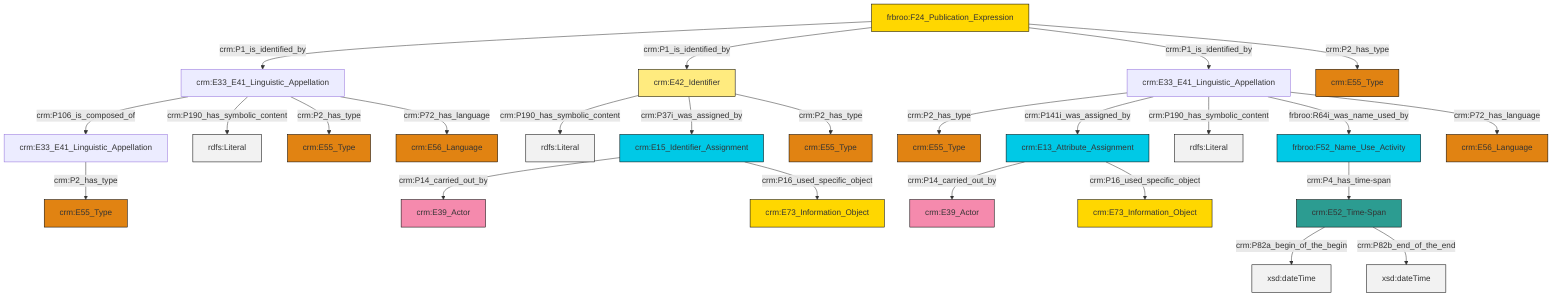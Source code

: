 graph TD
classDef Literal fill:#f2f2f2,stroke:#000000;
classDef CRM_Entity fill:#FFFFFF,stroke:#000000;
classDef Temporal_Entity fill:#00C9E6, stroke:#000000;
classDef Type fill:#E18312, stroke:#000000;
classDef Time-Span fill:#2C9C91, stroke:#000000;
classDef Appellation fill:#FFEB7F, stroke:#000000;
classDef Place fill:#008836, stroke:#000000;
classDef Persistent_Item fill:#B266B2, stroke:#000000;
classDef Conceptual_Object fill:#FFD700, stroke:#000000;
classDef Physical_Thing fill:#D2B48C, stroke:#000000;
classDef Actor fill:#f58aad, stroke:#000000;
classDef PC_Classes fill:#4ce600, stroke:#000000;
classDef Multi fill:#cccccc,stroke:#000000;

4["crm:E33_E41_Linguistic_Appellation"]:::Default -->|crm:P2_has_type| 5["crm:E55_Type"]:::Type
6["crm:E13_Attribute_Assignment"]:::Temporal_Entity -->|crm:P14_carried_out_by| 7["crm:E39_Actor"]:::Actor
9["crm:E33_E41_Linguistic_Appellation"]:::Default -->|crm:P2_has_type| 10["crm:E55_Type"]:::Type
11["crm:E33_E41_Linguistic_Appellation"]:::Default -->|crm:P106_is_composed_of| 4["crm:E33_E41_Linguistic_Appellation"]:::Default
11["crm:E33_E41_Linguistic_Appellation"]:::Default -->|crm:P190_has_symbolic_content| 12[rdfs:Literal]:::Literal
13["crm:E15_Identifier_Assignment"]:::Temporal_Entity -->|crm:P14_carried_out_by| 14["crm:E39_Actor"]:::Actor
17["crm:E52_Time-Span"]:::Time-Span -->|crm:P82a_begin_of_the_begin| 18[xsd:dateTime]:::Literal
6["crm:E13_Attribute_Assignment"]:::Temporal_Entity -->|crm:P16_used_specific_object| 19["crm:E73_Information_Object"]:::Conceptual_Object
0["frbroo:F24_Publication_Expression"]:::Conceptual_Object -->|crm:P1_is_identified_by| 11["crm:E33_E41_Linguistic_Appellation"]:::Default
9["crm:E33_E41_Linguistic_Appellation"]:::Default -->|crm:P141i_was_assigned_by| 6["crm:E13_Attribute_Assignment"]:::Temporal_Entity
0["frbroo:F24_Publication_Expression"]:::Conceptual_Object -->|crm:P1_is_identified_by| 24["crm:E42_Identifier"]:::Appellation
9["crm:E33_E41_Linguistic_Appellation"]:::Default -->|crm:P190_has_symbolic_content| 26[rdfs:Literal]:::Literal
13["crm:E15_Identifier_Assignment"]:::Temporal_Entity -->|crm:P16_used_specific_object| 27["crm:E73_Information_Object"]:::Conceptual_Object
31["frbroo:F52_Name_Use_Activity"]:::Temporal_Entity -->|crm:P4_has_time-span| 17["crm:E52_Time-Span"]:::Time-Span
9["crm:E33_E41_Linguistic_Appellation"]:::Default -->|frbroo:R64i_was_name_used_by| 31["frbroo:F52_Name_Use_Activity"]:::Temporal_Entity
11["crm:E33_E41_Linguistic_Appellation"]:::Default -->|crm:P2_has_type| 15["crm:E55_Type"]:::Type
0["frbroo:F24_Publication_Expression"]:::Conceptual_Object -->|crm:P1_is_identified_by| 9["crm:E33_E41_Linguistic_Appellation"]:::Default
24["crm:E42_Identifier"]:::Appellation -->|crm:P190_has_symbolic_content| 36[rdfs:Literal]:::Literal
9["crm:E33_E41_Linguistic_Appellation"]:::Default -->|crm:P72_has_language| 32["crm:E56_Language"]:::Type
24["crm:E42_Identifier"]:::Appellation -->|crm:P37i_was_assigned_by| 13["crm:E15_Identifier_Assignment"]:::Temporal_Entity
11["crm:E33_E41_Linguistic_Appellation"]:::Default -->|crm:P72_has_language| 2["crm:E56_Language"]:::Type
0["frbroo:F24_Publication_Expression"]:::Conceptual_Object -->|crm:P2_has_type| 42["crm:E55_Type"]:::Type
17["crm:E52_Time-Span"]:::Time-Span -->|crm:P82b_end_of_the_end| 43[xsd:dateTime]:::Literal
24["crm:E42_Identifier"]:::Appellation -->|crm:P2_has_type| 34["crm:E55_Type"]:::Type